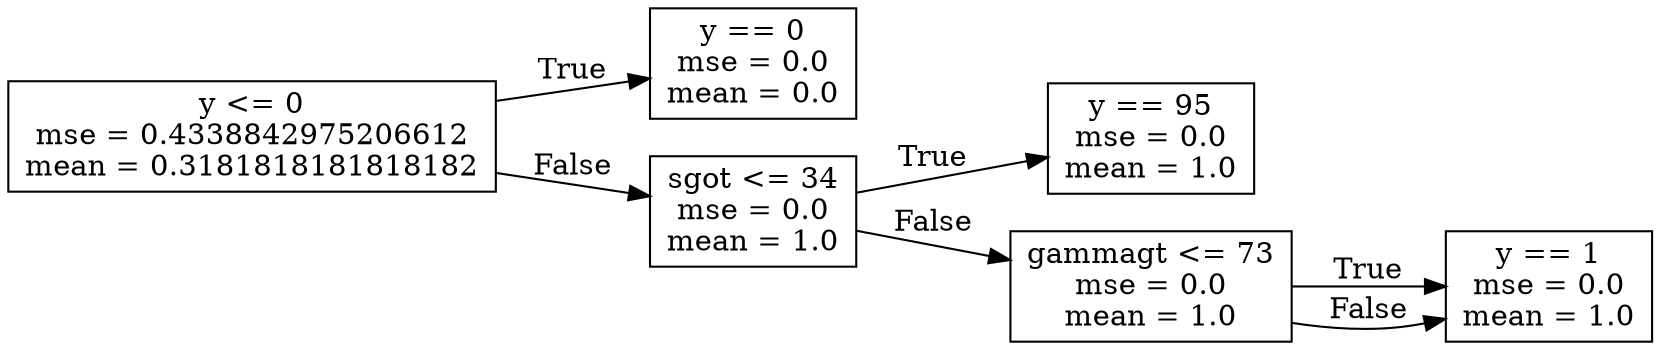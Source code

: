 digraph "Decision Tree" {
	rankdir=LR size="1000,500"
	node [shape=rectangle]
	"y <= 0
mse = 0.4338842975206612
mean = 0.3181818181818182" -> "y == 0
mse = 0.0
mean = 0.0" [label=True]
	"y <= 0
mse = 0.4338842975206612
mean = 0.3181818181818182" -> "sgot <= 34
mse = 0.0
mean = 1.0" [label=False]
	"sgot <= 34
mse = 0.0
mean = 1.0" -> "y == 95
mse = 0.0
mean = 1.0" [label=True]
	"sgot <= 34
mse = 0.0
mean = 1.0" -> "gammagt <= 73
mse = 0.0
mean = 1.0" [label=False]
	"gammagt <= 73
mse = 0.0
mean = 1.0" -> "y == 1
mse = 0.0
mean = 1.0" [label=True]
	"gammagt <= 73
mse = 0.0
mean = 1.0" -> "y == 1
mse = 0.0
mean = 1.0" [label=False]
}
